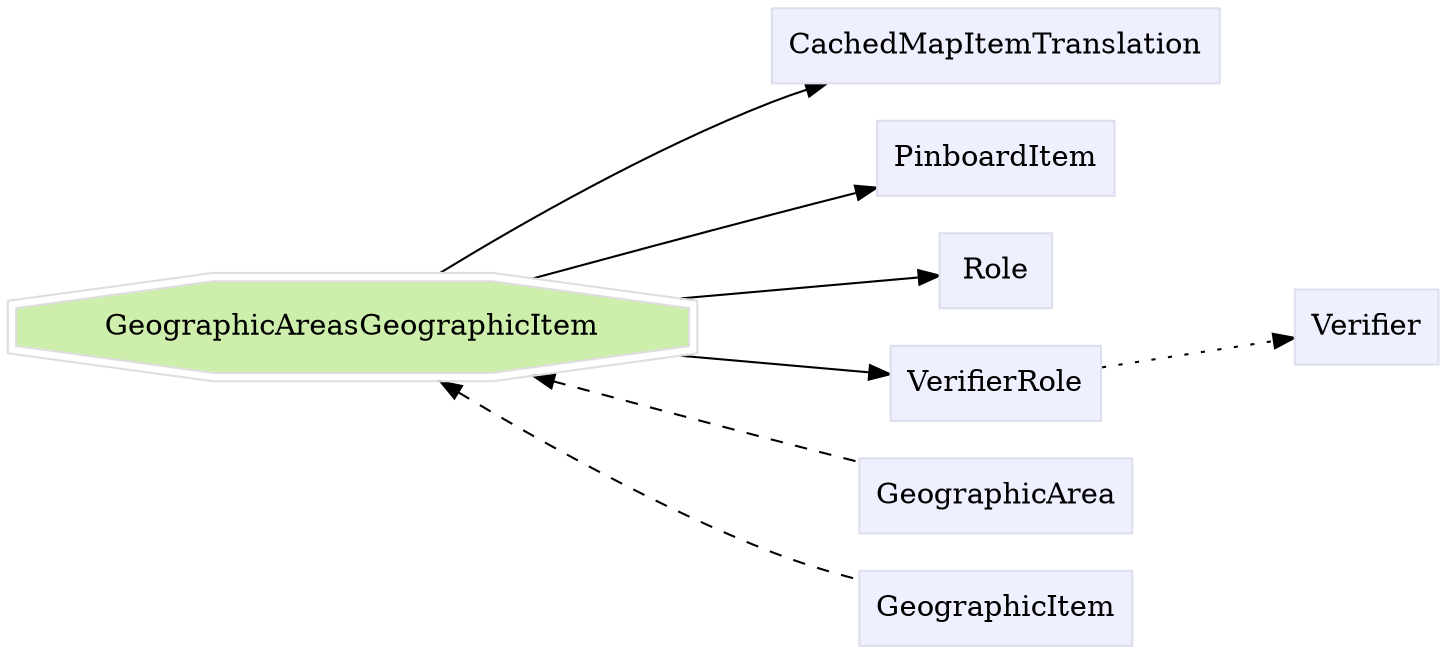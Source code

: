 digraph GeographicAreasGeographicItem {
	graph [bb="0,0,600.23,306",
		label="",
		outputorder=edgesfirst,
		rankdir=LR
	];
	node [label="\N"];
	subgraph annotator_cluster {
		graph [rank=min];
	}
	subgraph core {
	}
	subgraph supporting {
		GeographicAreasGeographicItem	[color="#dedede",
			fillcolor="#cdefab",
			group=target,
			height=0.61111,
			href="/develop/Data/models.html#geographic-areas-geographic-item",
			label=GeographicAreasGeographicItem,
			pos="150.99,153",
			shape=doubleoctagon,
			style=filled,
			target=_top,
			width=4.1941];
		CachedMapItemTranslation	[color="#dddeee",
			fillcolor="#eeefff",
			group=supporting,
			height=0.5,
			href="/develop/Data/models.html#cached-map-item-translation",
			label=CachedMapItemTranslation,
			pos="422.48,288",
			shape=box,
			style=filled,
			target=_top,
			width=2.3472];
		PinboardItem	[color="#dddeee",
			fillcolor="#eeefff",
			group=supporting,
			height=0.5,
			href="/develop/Data/models.html#pinboard-item",
			label=PinboardItem,
			pos="422.48,234",
			shape=box,
			style=filled,
			target=_top,
			width=1.2535];
		Role	[color="#dddeee",
			fillcolor="#eeefff",
			group=supporting,
			height=0.5,
			href="/develop/Data/models.html#role",
			label=Role,
			pos="422.48,180",
			shape=box,
			style=filled,
			target=_top,
			width=0.75];
		VerifierRole	[color="#dddeee",
			fillcolor="#eeefff",
			group=supporting,
			height=0.5,
			href="/develop/Data/models.html#verifier-role",
			label=VerifierRole,
			pos="422.48,126",
			shape=box,
			style=filled,
			target=_top,
			width=1.1493];
		Verifier	[color="#dddeee",
			fillcolor="#eeefff",
			group=supporting,
			height=0.5,
			href="/develop/Data/models.html#verifier",
			label=Verifier,
			pos="571.6,153",
			shape=box,
			style=filled,
			target=_top,
			width=0.79514];
		GeographicArea	[color="#dddeee",
			fillcolor="#eeefff",
			group=supporting,
			height=0.5,
			href="/develop/Data/models.html#geographic-area",
			label=GeographicArea,
			pos="422.48,72",
			shape=box,
			style=filled,
			target=_top,
			width=1.4618];
		GeographicItem	[color="#dddeee",
			fillcolor="#eeefff",
			group=supporting,
			height=0.5,
			href="/develop/Data/models.html#geographic-item",
			label=GeographicItem,
			pos="422.48,18",
			shape=box,
			style=filled,
			target=_top,
			width=1.4514];
	}
	GeographicAreasGeographicItem -> CachedMapItemTranslation	[pos="e,359.36,269.55 185.45,175.37 221.82,198.98 282.22,236.14 337.98,261 341.49,262.57 345.13,264.09 348.82,265.56"];
	GeographicAreasGeographicItem -> PinboardItem	[pos="e,377.17,220.68 222.44,174.18 267.3,187.66 324.57,204.87 366.15,217.37"];
	GeographicAreasGeographicItem -> Role	[pos="e,395.45,177.39 285.94,166.42 322.14,170.05 358.42,173.68 384.32,176.28"];
	GeographicAreasGeographicItem -> VerifierRole	[pos="e,380.85,130.07 285.94,139.58 315.69,136.6 345.48,133.61 369.53,131.2"];
	GeographicAreasGeographicItem -> GeographicArea	[dir=back,
		pos="s,222.44,131.82 233.21,128.59 277.54,115.26 331.1,99.165 369.74,87.55",
		style=dashed];
	GeographicAreasGeographicItem -> GeographicItem	[dir=back,
		pos="s,185.45,130.63 194.87,124.56 231.7,101.01 286.79,67.821 337.98,45 348.14,40.471 359.29,36.329 370.05,32.722",
		style=dashed];
	Role -> Verifier	[pos="e,542.52,158.15 449.78,175.17 472.43,171.02 505.44,164.96 531.24,160.22",
		style=invis];
	VerifierRole -> Verifier	[pos="e,542.71,147.88 464.07,133.45 485.07,137.3 510.59,141.99 531.39,145.8",
		style=dotted];
}
